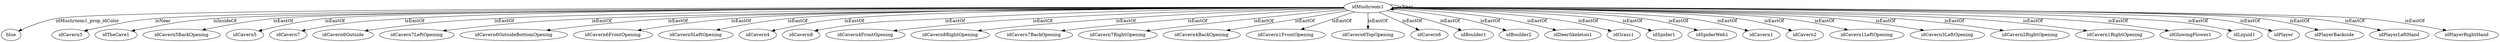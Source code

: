 digraph  {
idMushroom1 [node_type=entity_node];
blue [node_type=property_node];
idCavern3 [node_type=entity_node];
idTheCave1 [node_type=entity_node];
idCavern5BackOpening [node_type=entity_node];
idCavern5 [node_type=entity_node];
idCavern7 [node_type=entity_node];
idCavern6Outside [node_type=entity_node];
idCavern7LeftOpening [node_type=entity_node];
idCavern6OutsideBottomOpening [node_type=entity_node];
idCavern6FrontOpening [node_type=entity_node];
idCavern5LeftOpening [node_type=entity_node];
idCavern4 [node_type=entity_node];
idCavern8 [node_type=entity_node];
idCavern4FrontOpening [node_type=entity_node];
idCavern8RightOpening [node_type=entity_node];
idCavern7BackOpening [node_type=entity_node];
idCavern7RightOpening [node_type=entity_node];
idCavern4BackOpening [node_type=entity_node];
idCavern1FrontOpening [node_type=entity_node];
idCavern6TopOpening [node_type=entity_node];
idCavern6 [node_type=entity_node];
idBoulder1 [node_type=entity_node];
idBoulder2 [node_type=entity_node];
idDeerSkeleton1 [node_type=entity_node];
idGrass1 [node_type=entity_node];
idSpider1 [node_type=entity_node];
idSpiderWeb1 [node_type=entity_node];
idCavern1 [node_type=entity_node];
idCavern2 [node_type=entity_node];
idCavern1LeftOpening [node_type=entity_node];
idCavern3LeftOpening [node_type=entity_node];
idCavern2RightOpening [node_type=entity_node];
idCavern1RightOpening [node_type=entity_node];
idGlowingFlower1 [node_type=entity_node];
idLiquid1 [node_type=entity_node];
idPlayer [node_type=entity_node];
idPlayerBackside [node_type=entity_node];
idPlayerLeftHand [node_type=entity_node];
idPlayerRightHand [node_type=entity_node];
idMushroom1 -> blue  [edge_type=property, label=idMushroom1_prop_idColor];
idMushroom1 -> idCavern3  [edge_type=relationship, label=isNear];
idMushroom1 -> idTheCave1  [edge_type=relationship, label=isInsideOf];
idMushroom1 -> idMushroom1  [edge_type=relationship, label=isNear];
idMushroom1 -> idCavern5BackOpening  [edge_type=relationship, label=isEastOf];
idMushroom1 -> idCavern5  [edge_type=relationship, label=isEastOf];
idMushroom1 -> idCavern7  [edge_type=relationship, label=isEastOf];
idMushroom1 -> idCavern6Outside  [edge_type=relationship, label=isEastOf];
idMushroom1 -> idCavern7LeftOpening  [edge_type=relationship, label=isEastOf];
idMushroom1 -> idCavern6OutsideBottomOpening  [edge_type=relationship, label=isEastOf];
idMushroom1 -> idCavern6FrontOpening  [edge_type=relationship, label=isEastOf];
idMushroom1 -> idCavern5LeftOpening  [edge_type=relationship, label=isEastOf];
idMushroom1 -> idCavern4  [edge_type=relationship, label=isEastOf];
idMushroom1 -> idCavern8  [edge_type=relationship, label=isEastOf];
idMushroom1 -> idCavern4FrontOpening  [edge_type=relationship, label=isEastOf];
idMushroom1 -> idCavern8RightOpening  [edge_type=relationship, label=isEastOf];
idMushroom1 -> idCavern7BackOpening  [edge_type=relationship, label=isEastOf];
idMushroom1 -> idCavern7RightOpening  [edge_type=relationship, label=isEastOf];
idMushroom1 -> idCavern4BackOpening  [edge_type=relationship, label=isEastOf];
idMushroom1 -> idCavern1FrontOpening  [edge_type=relationship, label=isEastOf];
idMushroom1 -> idCavern6TopOpening  [edge_type=relationship, label=isEastOf];
idMushroom1 -> idCavern6  [edge_type=relationship, label=isEastOf];
idMushroom1 -> idBoulder1  [edge_type=relationship, label=isEastOf];
idMushroom1 -> idBoulder2  [edge_type=relationship, label=isEastOf];
idMushroom1 -> idDeerSkeleton1  [edge_type=relationship, label=isEastOf];
idMushroom1 -> idGrass1  [edge_type=relationship, label=isEastOf];
idMushroom1 -> idSpider1  [edge_type=relationship, label=isEastOf];
idMushroom1 -> idSpiderWeb1  [edge_type=relationship, label=isEastOf];
idMushroom1 -> idCavern1  [edge_type=relationship, label=isEastOf];
idMushroom1 -> idCavern2  [edge_type=relationship, label=isEastOf];
idMushroom1 -> idCavern1LeftOpening  [edge_type=relationship, label=isEastOf];
idMushroom1 -> idCavern3LeftOpening  [edge_type=relationship, label=isEastOf];
idMushroom1 -> idCavern2RightOpening  [edge_type=relationship, label=isEastOf];
idMushroom1 -> idCavern1RightOpening  [edge_type=relationship, label=isEastOf];
idMushroom1 -> idGlowingFlower1  [edge_type=relationship, label=isEastOf];
idMushroom1 -> idLiquid1  [edge_type=relationship, label=isEastOf];
idMushroom1 -> idPlayer  [edge_type=relationship, label=isEastOf];
idMushroom1 -> idPlayerBackside  [edge_type=relationship, label=isEastOf];
idMushroom1 -> idPlayerLeftHand  [edge_type=relationship, label=isEastOf];
idMushroom1 -> idPlayerRightHand  [edge_type=relationship, label=isEastOf];
}
